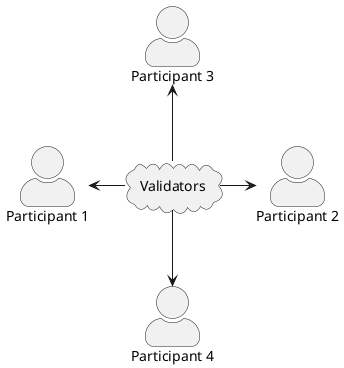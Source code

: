 @startuml
'https://plantuml.com/use-case-diagram
skinparam actorStyle awesome

cloud Validators as v

v -left-> :Participant 1:
v -right-> :Participant 2:
v -up-> :Participant 3:
v -down-> :Participant 4:

@enduml
